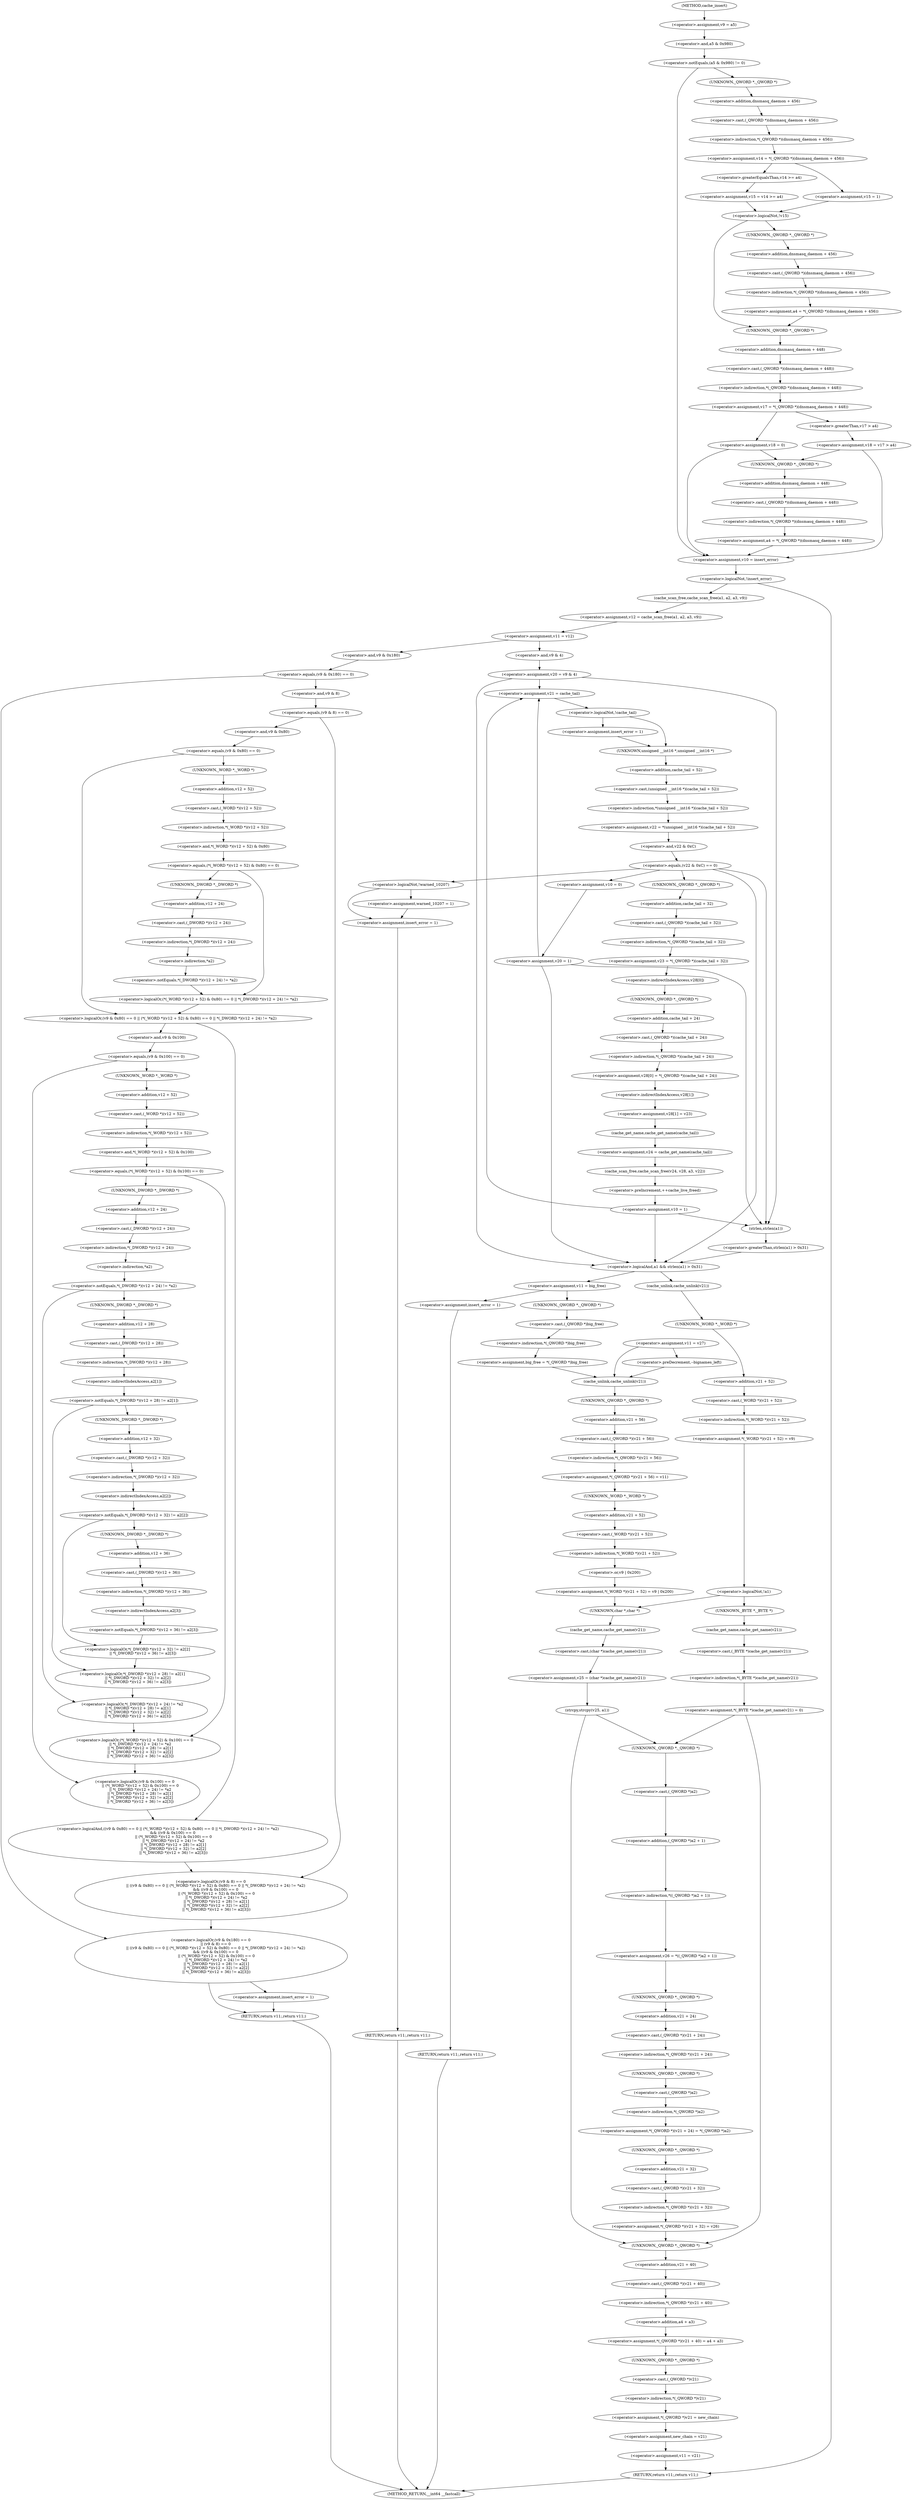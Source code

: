 digraph cache_insert {  
"1000142" [label = "(<operator>.assignment,v9 = a5)" ]
"1000146" [label = "(<operator>.notEquals,(a5 & 0x980) != 0)" ]
"1000147" [label = "(<operator>.and,a5 & 0x980)" ]
"1000152" [label = "(<operator>.assignment,v14 = *(_QWORD *)(dnsmasq_daemon + 456))" ]
"1000154" [label = "(<operator>.indirection,*(_QWORD *)(dnsmasq_daemon + 456))" ]
"1000155" [label = "(<operator>.cast,(_QWORD *)(dnsmasq_daemon + 456))" ]
"1000156" [label = "(UNKNOWN,_QWORD *,_QWORD *)" ]
"1000157" [label = "(<operator>.addition,dnsmasq_daemon + 456)" ]
"1000162" [label = "(<operator>.assignment,v15 = v14 >= a4)" ]
"1000164" [label = "(<operator>.greaterEqualsThan,v14 >= a4)" ]
"1000168" [label = "(<operator>.assignment,v15 = 1)" ]
"1000172" [label = "(<operator>.logicalNot,!v15)" ]
"1000174" [label = "(<operator>.assignment,a4 = *(_QWORD *)(dnsmasq_daemon + 456))" ]
"1000176" [label = "(<operator>.indirection,*(_QWORD *)(dnsmasq_daemon + 456))" ]
"1000177" [label = "(<operator>.cast,(_QWORD *)(dnsmasq_daemon + 456))" ]
"1000178" [label = "(UNKNOWN,_QWORD *,_QWORD *)" ]
"1000179" [label = "(<operator>.addition,dnsmasq_daemon + 456)" ]
"1000182" [label = "(<operator>.assignment,v17 = *(_QWORD *)(dnsmasq_daemon + 448))" ]
"1000184" [label = "(<operator>.indirection,*(_QWORD *)(dnsmasq_daemon + 448))" ]
"1000185" [label = "(<operator>.cast,(_QWORD *)(dnsmasq_daemon + 448))" ]
"1000186" [label = "(UNKNOWN,_QWORD *,_QWORD *)" ]
"1000187" [label = "(<operator>.addition,dnsmasq_daemon + 448)" ]
"1000192" [label = "(<operator>.assignment,v18 = v17 > a4)" ]
"1000194" [label = "(<operator>.greaterThan,v17 > a4)" ]
"1000198" [label = "(<operator>.assignment,v18 = 0)" ]
"1000203" [label = "(<operator>.assignment,a4 = *(_QWORD *)(dnsmasq_daemon + 448))" ]
"1000205" [label = "(<operator>.indirection,*(_QWORD *)(dnsmasq_daemon + 448))" ]
"1000206" [label = "(<operator>.cast,(_QWORD *)(dnsmasq_daemon + 448))" ]
"1000207" [label = "(UNKNOWN,_QWORD *,_QWORD *)" ]
"1000208" [label = "(<operator>.addition,dnsmasq_daemon + 448)" ]
"1000211" [label = "(<operator>.assignment,v10 = insert_error)" ]
"1000216" [label = "(<operator>.logicalNot,!insert_error)" ]
"1000219" [label = "(<operator>.assignment,v12 = cache_scan_free(a1, a2, a3, v9))" ]
"1000221" [label = "(cache_scan_free,cache_scan_free(a1, a2, a3, v9))" ]
"1000226" [label = "(<operator>.assignment,v11 = v12)" ]
"1000233" [label = "(<operator>.logicalOr,(v9 & 0x180) == 0\n        || (v9 & 8) == 0\n        || ((v9 & 0x80) == 0 || (*(_WORD *)(v12 + 52) & 0x80) == 0 || *(_DWORD *)(v12 + 24) != *a2)\n        && ((v9 & 0x100) == 0\n         || (*(_WORD *)(v12 + 52) & 0x100) == 0\n         || *(_DWORD *)(v12 + 24) != *a2\n         || *(_DWORD *)(v12 + 28) != a2[1]\n         || *(_DWORD *)(v12 + 32) != a2[2]\n         || *(_DWORD *)(v12 + 36) != a2[3]))" ]
"1000234" [label = "(<operator>.equals,(v9 & 0x180) == 0)" ]
"1000235" [label = "(<operator>.and,v9 & 0x180)" ]
"1000239" [label = "(<operator>.logicalOr,(v9 & 8) == 0\n        || ((v9 & 0x80) == 0 || (*(_WORD *)(v12 + 52) & 0x80) == 0 || *(_DWORD *)(v12 + 24) != *a2)\n        && ((v9 & 0x100) == 0\n         || (*(_WORD *)(v12 + 52) & 0x100) == 0\n         || *(_DWORD *)(v12 + 24) != *a2\n         || *(_DWORD *)(v12 + 28) != a2[1]\n         || *(_DWORD *)(v12 + 32) != a2[2]\n         || *(_DWORD *)(v12 + 36) != a2[3]))" ]
"1000240" [label = "(<operator>.equals,(v9 & 8) == 0)" ]
"1000241" [label = "(<operator>.and,v9 & 8)" ]
"1000245" [label = "(<operator>.logicalAnd,((v9 & 0x80) == 0 || (*(_WORD *)(v12 + 52) & 0x80) == 0 || *(_DWORD *)(v12 + 24) != *a2)\n        && ((v9 & 0x100) == 0\n         || (*(_WORD *)(v12 + 52) & 0x100) == 0\n         || *(_DWORD *)(v12 + 24) != *a2\n         || *(_DWORD *)(v12 + 28) != a2[1]\n         || *(_DWORD *)(v12 + 32) != a2[2]\n         || *(_DWORD *)(v12 + 36) != a2[3]))" ]
"1000246" [label = "(<operator>.logicalOr,(v9 & 0x80) == 0 || (*(_WORD *)(v12 + 52) & 0x80) == 0 || *(_DWORD *)(v12 + 24) != *a2)" ]
"1000247" [label = "(<operator>.equals,(v9 & 0x80) == 0)" ]
"1000248" [label = "(<operator>.and,v9 & 0x80)" ]
"1000252" [label = "(<operator>.logicalOr,(*(_WORD *)(v12 + 52) & 0x80) == 0 || *(_DWORD *)(v12 + 24) != *a2)" ]
"1000253" [label = "(<operator>.equals,(*(_WORD *)(v12 + 52) & 0x80) == 0)" ]
"1000254" [label = "(<operator>.and,*(_WORD *)(v12 + 52) & 0x80)" ]
"1000255" [label = "(<operator>.indirection,*(_WORD *)(v12 + 52))" ]
"1000256" [label = "(<operator>.cast,(_WORD *)(v12 + 52))" ]
"1000257" [label = "(UNKNOWN,_WORD *,_WORD *)" ]
"1000258" [label = "(<operator>.addition,v12 + 52)" ]
"1000263" [label = "(<operator>.notEquals,*(_DWORD *)(v12 + 24) != *a2)" ]
"1000264" [label = "(<operator>.indirection,*(_DWORD *)(v12 + 24))" ]
"1000265" [label = "(<operator>.cast,(_DWORD *)(v12 + 24))" ]
"1000266" [label = "(UNKNOWN,_DWORD *,_DWORD *)" ]
"1000267" [label = "(<operator>.addition,v12 + 24)" ]
"1000270" [label = "(<operator>.indirection,*a2)" ]
"1000272" [label = "(<operator>.logicalOr,(v9 & 0x100) == 0\n         || (*(_WORD *)(v12 + 52) & 0x100) == 0\n         || *(_DWORD *)(v12 + 24) != *a2\n         || *(_DWORD *)(v12 + 28) != a2[1]\n         || *(_DWORD *)(v12 + 32) != a2[2]\n         || *(_DWORD *)(v12 + 36) != a2[3])" ]
"1000273" [label = "(<operator>.equals,(v9 & 0x100) == 0)" ]
"1000274" [label = "(<operator>.and,v9 & 0x100)" ]
"1000278" [label = "(<operator>.logicalOr,(*(_WORD *)(v12 + 52) & 0x100) == 0\n         || *(_DWORD *)(v12 + 24) != *a2\n         || *(_DWORD *)(v12 + 28) != a2[1]\n         || *(_DWORD *)(v12 + 32) != a2[2]\n         || *(_DWORD *)(v12 + 36) != a2[3])" ]
"1000279" [label = "(<operator>.equals,(*(_WORD *)(v12 + 52) & 0x100) == 0)" ]
"1000280" [label = "(<operator>.and,*(_WORD *)(v12 + 52) & 0x100)" ]
"1000281" [label = "(<operator>.indirection,*(_WORD *)(v12 + 52))" ]
"1000282" [label = "(<operator>.cast,(_WORD *)(v12 + 52))" ]
"1000283" [label = "(UNKNOWN,_WORD *,_WORD *)" ]
"1000284" [label = "(<operator>.addition,v12 + 52)" ]
"1000289" [label = "(<operator>.logicalOr,*(_DWORD *)(v12 + 24) != *a2\n         || *(_DWORD *)(v12 + 28) != a2[1]\n         || *(_DWORD *)(v12 + 32) != a2[2]\n         || *(_DWORD *)(v12 + 36) != a2[3])" ]
"1000290" [label = "(<operator>.notEquals,*(_DWORD *)(v12 + 24) != *a2)" ]
"1000291" [label = "(<operator>.indirection,*(_DWORD *)(v12 + 24))" ]
"1000292" [label = "(<operator>.cast,(_DWORD *)(v12 + 24))" ]
"1000293" [label = "(UNKNOWN,_DWORD *,_DWORD *)" ]
"1000294" [label = "(<operator>.addition,v12 + 24)" ]
"1000297" [label = "(<operator>.indirection,*a2)" ]
"1000299" [label = "(<operator>.logicalOr,*(_DWORD *)(v12 + 28) != a2[1]\n         || *(_DWORD *)(v12 + 32) != a2[2]\n         || *(_DWORD *)(v12 + 36) != a2[3])" ]
"1000300" [label = "(<operator>.notEquals,*(_DWORD *)(v12 + 28) != a2[1])" ]
"1000301" [label = "(<operator>.indirection,*(_DWORD *)(v12 + 28))" ]
"1000302" [label = "(<operator>.cast,(_DWORD *)(v12 + 28))" ]
"1000303" [label = "(UNKNOWN,_DWORD *,_DWORD *)" ]
"1000304" [label = "(<operator>.addition,v12 + 28)" ]
"1000307" [label = "(<operator>.indirectIndexAccess,a2[1])" ]
"1000310" [label = "(<operator>.logicalOr,*(_DWORD *)(v12 + 32) != a2[2]\n         || *(_DWORD *)(v12 + 36) != a2[3])" ]
"1000311" [label = "(<operator>.notEquals,*(_DWORD *)(v12 + 32) != a2[2])" ]
"1000312" [label = "(<operator>.indirection,*(_DWORD *)(v12 + 32))" ]
"1000313" [label = "(<operator>.cast,(_DWORD *)(v12 + 32))" ]
"1000314" [label = "(UNKNOWN,_DWORD *,_DWORD *)" ]
"1000315" [label = "(<operator>.addition,v12 + 32)" ]
"1000318" [label = "(<operator>.indirectIndexAccess,a2[2])" ]
"1000321" [label = "(<operator>.notEquals,*(_DWORD *)(v12 + 36) != a2[3])" ]
"1000322" [label = "(<operator>.indirection,*(_DWORD *)(v12 + 36))" ]
"1000323" [label = "(<operator>.cast,(_DWORD *)(v12 + 36))" ]
"1000324" [label = "(UNKNOWN,_DWORD *,_DWORD *)" ]
"1000325" [label = "(<operator>.addition,v12 + 36)" ]
"1000328" [label = "(<operator>.indirectIndexAccess,a2[3])" ]
"1000332" [label = "(<operator>.assignment,insert_error = 1)" ]
"1000336" [label = "(RETURN,return v11;,return v11;)" ]
"1000338" [label = "(<operator>.assignment,v20 = v9 & 4)" ]
"1000340" [label = "(<operator>.and,v9 & 4)" ]
"1000346" [label = "(<operator>.assignment,v21 = cache_tail)" ]
"1000350" [label = "(<operator>.logicalNot,!cache_tail)" ]
"1000353" [label = "(<operator>.assignment,insert_error = 1)" ]
"1000357" [label = "(<operator>.assignment,v22 = *(unsigned __int16 *)(cache_tail + 52))" ]
"1000359" [label = "(<operator>.indirection,*(unsigned __int16 *)(cache_tail + 52))" ]
"1000360" [label = "(<operator>.cast,(unsigned __int16 *)(cache_tail + 52))" ]
"1000361" [label = "(UNKNOWN,unsigned __int16 *,unsigned __int16 *)" ]
"1000362" [label = "(<operator>.addition,cache_tail + 52)" ]
"1000366" [label = "(<operator>.equals,(v22 & 0xC) == 0)" ]
"1000367" [label = "(<operator>.and,v22 & 0xC)" ]
"1000376" [label = "(<operator>.logicalNot,!warned_10207)" ]
"1000379" [label = "(<operator>.assignment,warned_10207 = 1)" ]
"1000382" [label = "(<operator>.assignment,insert_error = 1)" ]
"1000385" [label = "(RETURN,return v11;,return v11;)" ]
"1000390" [label = "(<operator>.assignment,v23 = *(_QWORD *)(cache_tail + 32))" ]
"1000392" [label = "(<operator>.indirection,*(_QWORD *)(cache_tail + 32))" ]
"1000393" [label = "(<operator>.cast,(_QWORD *)(cache_tail + 32))" ]
"1000394" [label = "(UNKNOWN,_QWORD *,_QWORD *)" ]
"1000395" [label = "(<operator>.addition,cache_tail + 32)" ]
"1000398" [label = "(<operator>.assignment,v28[0] = *(_QWORD *)(cache_tail + 24))" ]
"1000399" [label = "(<operator>.indirectIndexAccess,v28[0])" ]
"1000402" [label = "(<operator>.indirection,*(_QWORD *)(cache_tail + 24))" ]
"1000403" [label = "(<operator>.cast,(_QWORD *)(cache_tail + 24))" ]
"1000404" [label = "(UNKNOWN,_QWORD *,_QWORD *)" ]
"1000405" [label = "(<operator>.addition,cache_tail + 24)" ]
"1000408" [label = "(<operator>.assignment,v28[1] = v23)" ]
"1000409" [label = "(<operator>.indirectIndexAccess,v28[1])" ]
"1000413" [label = "(<operator>.assignment,v24 = cache_get_name(cache_tail))" ]
"1000415" [label = "(cache_get_name,cache_get_name(cache_tail))" ]
"1000417" [label = "(cache_scan_free,cache_scan_free(v24, v28, a3, v22))" ]
"1000422" [label = "(<operator>.preIncrement,++cache_live_freed)" ]
"1000424" [label = "(<operator>.assignment,v10 = 1)" ]
"1000429" [label = "(<operator>.assignment,v10 = 0)" ]
"1000432" [label = "(<operator>.assignment,v20 = 1)" ]
"1000436" [label = "(<operator>.logicalAnd,a1 && strlen(a1) > 0x31)" ]
"1000438" [label = "(<operator>.greaterThan,strlen(a1) > 0x31)" ]
"1000439" [label = "(strlen,strlen(a1))" ]
"1000443" [label = "(<operator>.assignment,v11 = big_free)" ]
"1000449" [label = "(<operator>.assignment,big_free = *(_QWORD *)big_free)" ]
"1000451" [label = "(<operator>.indirection,*(_QWORD *)big_free)" ]
"1000452" [label = "(<operator>.cast,(_QWORD *)big_free)" ]
"1000453" [label = "(UNKNOWN,_QWORD *,_QWORD *)" ]
"1000458" [label = "(<operator>.assignment,insert_error = 1)" ]
"1000461" [label = "(RETURN,return v11;,return v11;)" ]
"1000463" [label = "(<operator>.assignment,v11 = v27)" ]
"1000468" [label = "(<operator>.preDecrement,--bignames_left)" ]
"1000470" [label = "(cache_unlink,cache_unlink(v21))" ]
"1000472" [label = "(<operator>.assignment,*(_QWORD *)(v21 + 56) = v11)" ]
"1000473" [label = "(<operator>.indirection,*(_QWORD *)(v21 + 56))" ]
"1000474" [label = "(<operator>.cast,(_QWORD *)(v21 + 56))" ]
"1000475" [label = "(UNKNOWN,_QWORD *,_QWORD *)" ]
"1000476" [label = "(<operator>.addition,v21 + 56)" ]
"1000480" [label = "(<operator>.assignment,*(_WORD *)(v21 + 52) = v9 | 0x200)" ]
"1000481" [label = "(<operator>.indirection,*(_WORD *)(v21 + 52))" ]
"1000482" [label = "(<operator>.cast,(_WORD *)(v21 + 52))" ]
"1000483" [label = "(UNKNOWN,_WORD *,_WORD *)" ]
"1000484" [label = "(<operator>.addition,v21 + 52)" ]
"1000487" [label = "(<operator>.or,v9 | 0x200)" ]
"1000492" [label = "(cache_unlink,cache_unlink(v21))" ]
"1000494" [label = "(<operator>.assignment,*(_WORD *)(v21 + 52) = v9)" ]
"1000495" [label = "(<operator>.indirection,*(_WORD *)(v21 + 52))" ]
"1000496" [label = "(<operator>.cast,(_WORD *)(v21 + 52))" ]
"1000497" [label = "(UNKNOWN,_WORD *,_WORD *)" ]
"1000498" [label = "(<operator>.addition,v21 + 52)" ]
"1000503" [label = "(<operator>.logicalNot,!a1)" ]
"1000506" [label = "(<operator>.assignment,*(_BYTE *)cache_get_name(v21) = 0)" ]
"1000507" [label = "(<operator>.indirection,*(_BYTE *)cache_get_name(v21))" ]
"1000508" [label = "(<operator>.cast,(_BYTE *)cache_get_name(v21))" ]
"1000509" [label = "(UNKNOWN,_BYTE *,_BYTE *)" ]
"1000510" [label = "(cache_get_name,cache_get_name(v21))" ]
"1000514" [label = "(<operator>.assignment,v25 = (char *)cache_get_name(v21))" ]
"1000516" [label = "(<operator>.cast,(char *)cache_get_name(v21))" ]
"1000517" [label = "(UNKNOWN,char *,char *)" ]
"1000518" [label = "(cache_get_name,cache_get_name(v21))" ]
"1000520" [label = "(strcpy,strcpy(v25, a1))" ]
"1000527" [label = "(<operator>.assignment,v26 = *((_QWORD *)a2 + 1))" ]
"1000529" [label = "(<operator>.indirection,*((_QWORD *)a2 + 1))" ]
"1000530" [label = "(<operator>.addition,(_QWORD *)a2 + 1)" ]
"1000531" [label = "(<operator>.cast,(_QWORD *)a2)" ]
"1000532" [label = "(UNKNOWN,_QWORD *,_QWORD *)" ]
"1000535" [label = "(<operator>.assignment,*(_QWORD *)(v21 + 24) = *(_QWORD *)a2)" ]
"1000536" [label = "(<operator>.indirection,*(_QWORD *)(v21 + 24))" ]
"1000537" [label = "(<operator>.cast,(_QWORD *)(v21 + 24))" ]
"1000538" [label = "(UNKNOWN,_QWORD *,_QWORD *)" ]
"1000539" [label = "(<operator>.addition,v21 + 24)" ]
"1000542" [label = "(<operator>.indirection,*(_QWORD *)a2)" ]
"1000543" [label = "(<operator>.cast,(_QWORD *)a2)" ]
"1000544" [label = "(UNKNOWN,_QWORD *,_QWORD *)" ]
"1000546" [label = "(<operator>.assignment,*(_QWORD *)(v21 + 32) = v26)" ]
"1000547" [label = "(<operator>.indirection,*(_QWORD *)(v21 + 32))" ]
"1000548" [label = "(<operator>.cast,(_QWORD *)(v21 + 32))" ]
"1000549" [label = "(UNKNOWN,_QWORD *,_QWORD *)" ]
"1000550" [label = "(<operator>.addition,v21 + 32)" ]
"1000554" [label = "(<operator>.assignment,*(_QWORD *)(v21 + 40) = a4 + a3)" ]
"1000555" [label = "(<operator>.indirection,*(_QWORD *)(v21 + 40))" ]
"1000556" [label = "(<operator>.cast,(_QWORD *)(v21 + 40))" ]
"1000557" [label = "(UNKNOWN,_QWORD *,_QWORD *)" ]
"1000558" [label = "(<operator>.addition,v21 + 40)" ]
"1000561" [label = "(<operator>.addition,a4 + a3)" ]
"1000564" [label = "(<operator>.assignment,*(_QWORD *)v21 = new_chain)" ]
"1000565" [label = "(<operator>.indirection,*(_QWORD *)v21)" ]
"1000566" [label = "(<operator>.cast,(_QWORD *)v21)" ]
"1000567" [label = "(UNKNOWN,_QWORD *,_QWORD *)" ]
"1000570" [label = "(<operator>.assignment,new_chain = v21)" ]
"1000573" [label = "(<operator>.assignment,v11 = v21)" ]
"1000576" [label = "(RETURN,return v11;,return v11;)" ]
"1000118" [label = "(METHOD,cache_insert)" ]
"1000578" [label = "(METHOD_RETURN,__int64 __fastcall)" ]
  "1000142" -> "1000147" 
  "1000146" -> "1000156" 
  "1000146" -> "1000211" 
  "1000147" -> "1000146" 
  "1000152" -> "1000164" 
  "1000152" -> "1000168" 
  "1000154" -> "1000152" 
  "1000155" -> "1000154" 
  "1000156" -> "1000157" 
  "1000157" -> "1000155" 
  "1000162" -> "1000172" 
  "1000164" -> "1000162" 
  "1000168" -> "1000172" 
  "1000172" -> "1000178" 
  "1000172" -> "1000186" 
  "1000174" -> "1000186" 
  "1000176" -> "1000174" 
  "1000177" -> "1000176" 
  "1000178" -> "1000179" 
  "1000179" -> "1000177" 
  "1000182" -> "1000194" 
  "1000182" -> "1000198" 
  "1000184" -> "1000182" 
  "1000185" -> "1000184" 
  "1000186" -> "1000187" 
  "1000187" -> "1000185" 
  "1000192" -> "1000207" 
  "1000192" -> "1000211" 
  "1000194" -> "1000192" 
  "1000198" -> "1000207" 
  "1000198" -> "1000211" 
  "1000203" -> "1000211" 
  "1000205" -> "1000203" 
  "1000206" -> "1000205" 
  "1000207" -> "1000208" 
  "1000208" -> "1000206" 
  "1000211" -> "1000216" 
  "1000216" -> "1000221" 
  "1000216" -> "1000576" 
  "1000219" -> "1000226" 
  "1000221" -> "1000219" 
  "1000226" -> "1000235" 
  "1000226" -> "1000340" 
  "1000233" -> "1000332" 
  "1000233" -> "1000336" 
  "1000234" -> "1000233" 
  "1000234" -> "1000241" 
  "1000235" -> "1000234" 
  "1000239" -> "1000233" 
  "1000240" -> "1000239" 
  "1000240" -> "1000248" 
  "1000241" -> "1000240" 
  "1000245" -> "1000239" 
  "1000246" -> "1000245" 
  "1000246" -> "1000274" 
  "1000247" -> "1000257" 
  "1000247" -> "1000246" 
  "1000248" -> "1000247" 
  "1000252" -> "1000246" 
  "1000253" -> "1000266" 
  "1000253" -> "1000252" 
  "1000254" -> "1000253" 
  "1000255" -> "1000254" 
  "1000256" -> "1000255" 
  "1000257" -> "1000258" 
  "1000258" -> "1000256" 
  "1000263" -> "1000252" 
  "1000264" -> "1000270" 
  "1000265" -> "1000264" 
  "1000266" -> "1000267" 
  "1000267" -> "1000265" 
  "1000270" -> "1000263" 
  "1000272" -> "1000245" 
  "1000273" -> "1000283" 
  "1000273" -> "1000272" 
  "1000274" -> "1000273" 
  "1000278" -> "1000272" 
  "1000279" -> "1000293" 
  "1000279" -> "1000278" 
  "1000280" -> "1000279" 
  "1000281" -> "1000280" 
  "1000282" -> "1000281" 
  "1000283" -> "1000284" 
  "1000284" -> "1000282" 
  "1000289" -> "1000278" 
  "1000290" -> "1000303" 
  "1000290" -> "1000289" 
  "1000291" -> "1000297" 
  "1000292" -> "1000291" 
  "1000293" -> "1000294" 
  "1000294" -> "1000292" 
  "1000297" -> "1000290" 
  "1000299" -> "1000289" 
  "1000300" -> "1000314" 
  "1000300" -> "1000299" 
  "1000301" -> "1000307" 
  "1000302" -> "1000301" 
  "1000303" -> "1000304" 
  "1000304" -> "1000302" 
  "1000307" -> "1000300" 
  "1000310" -> "1000299" 
  "1000311" -> "1000324" 
  "1000311" -> "1000310" 
  "1000312" -> "1000318" 
  "1000313" -> "1000312" 
  "1000314" -> "1000315" 
  "1000315" -> "1000313" 
  "1000318" -> "1000311" 
  "1000321" -> "1000310" 
  "1000322" -> "1000328" 
  "1000323" -> "1000322" 
  "1000324" -> "1000325" 
  "1000325" -> "1000323" 
  "1000328" -> "1000321" 
  "1000332" -> "1000336" 
  "1000336" -> "1000578" 
  "1000338" -> "1000346" 
  "1000338" -> "1000436" 
  "1000338" -> "1000439" 
  "1000340" -> "1000338" 
  "1000346" -> "1000350" 
  "1000350" -> "1000353" 
  "1000350" -> "1000361" 
  "1000353" -> "1000361" 
  "1000357" -> "1000367" 
  "1000359" -> "1000357" 
  "1000360" -> "1000359" 
  "1000361" -> "1000362" 
  "1000362" -> "1000360" 
  "1000366" -> "1000436" 
  "1000366" -> "1000439" 
  "1000366" -> "1000376" 
  "1000366" -> "1000394" 
  "1000366" -> "1000429" 
  "1000367" -> "1000366" 
  "1000376" -> "1000379" 
  "1000376" -> "1000382" 
  "1000379" -> "1000382" 
  "1000382" -> "1000385" 
  "1000385" -> "1000578" 
  "1000390" -> "1000399" 
  "1000392" -> "1000390" 
  "1000393" -> "1000392" 
  "1000394" -> "1000395" 
  "1000395" -> "1000393" 
  "1000398" -> "1000409" 
  "1000399" -> "1000404" 
  "1000402" -> "1000398" 
  "1000403" -> "1000402" 
  "1000404" -> "1000405" 
  "1000405" -> "1000403" 
  "1000408" -> "1000415" 
  "1000409" -> "1000408" 
  "1000413" -> "1000417" 
  "1000415" -> "1000413" 
  "1000417" -> "1000422" 
  "1000422" -> "1000424" 
  "1000424" -> "1000346" 
  "1000424" -> "1000436" 
  "1000424" -> "1000439" 
  "1000429" -> "1000432" 
  "1000432" -> "1000346" 
  "1000432" -> "1000436" 
  "1000432" -> "1000439" 
  "1000436" -> "1000443" 
  "1000436" -> "1000492" 
  "1000438" -> "1000436" 
  "1000439" -> "1000438" 
  "1000443" -> "1000453" 
  "1000443" -> "1000458" 
  "1000449" -> "1000470" 
  "1000451" -> "1000449" 
  "1000452" -> "1000451" 
  "1000453" -> "1000452" 
  "1000458" -> "1000461" 
  "1000461" -> "1000578" 
  "1000463" -> "1000468" 
  "1000463" -> "1000470" 
  "1000468" -> "1000470" 
  "1000470" -> "1000475" 
  "1000472" -> "1000483" 
  "1000473" -> "1000472" 
  "1000474" -> "1000473" 
  "1000475" -> "1000476" 
  "1000476" -> "1000474" 
  "1000480" -> "1000517" 
  "1000481" -> "1000487" 
  "1000482" -> "1000481" 
  "1000483" -> "1000484" 
  "1000484" -> "1000482" 
  "1000487" -> "1000480" 
  "1000492" -> "1000497" 
  "1000494" -> "1000503" 
  "1000495" -> "1000494" 
  "1000496" -> "1000495" 
  "1000497" -> "1000498" 
  "1000498" -> "1000496" 
  "1000503" -> "1000509" 
  "1000503" -> "1000517" 
  "1000506" -> "1000557" 
  "1000506" -> "1000532" 
  "1000507" -> "1000506" 
  "1000508" -> "1000507" 
  "1000509" -> "1000510" 
  "1000510" -> "1000508" 
  "1000514" -> "1000520" 
  "1000516" -> "1000514" 
  "1000517" -> "1000518" 
  "1000518" -> "1000516" 
  "1000520" -> "1000557" 
  "1000520" -> "1000532" 
  "1000527" -> "1000538" 
  "1000529" -> "1000527" 
  "1000530" -> "1000529" 
  "1000531" -> "1000530" 
  "1000532" -> "1000531" 
  "1000535" -> "1000549" 
  "1000536" -> "1000544" 
  "1000537" -> "1000536" 
  "1000538" -> "1000539" 
  "1000539" -> "1000537" 
  "1000542" -> "1000535" 
  "1000543" -> "1000542" 
  "1000544" -> "1000543" 
  "1000546" -> "1000557" 
  "1000547" -> "1000546" 
  "1000548" -> "1000547" 
  "1000549" -> "1000550" 
  "1000550" -> "1000548" 
  "1000554" -> "1000567" 
  "1000555" -> "1000561" 
  "1000556" -> "1000555" 
  "1000557" -> "1000558" 
  "1000558" -> "1000556" 
  "1000561" -> "1000554" 
  "1000564" -> "1000570" 
  "1000565" -> "1000564" 
  "1000566" -> "1000565" 
  "1000567" -> "1000566" 
  "1000570" -> "1000573" 
  "1000573" -> "1000576" 
  "1000576" -> "1000578" 
  "1000118" -> "1000142" 
}
